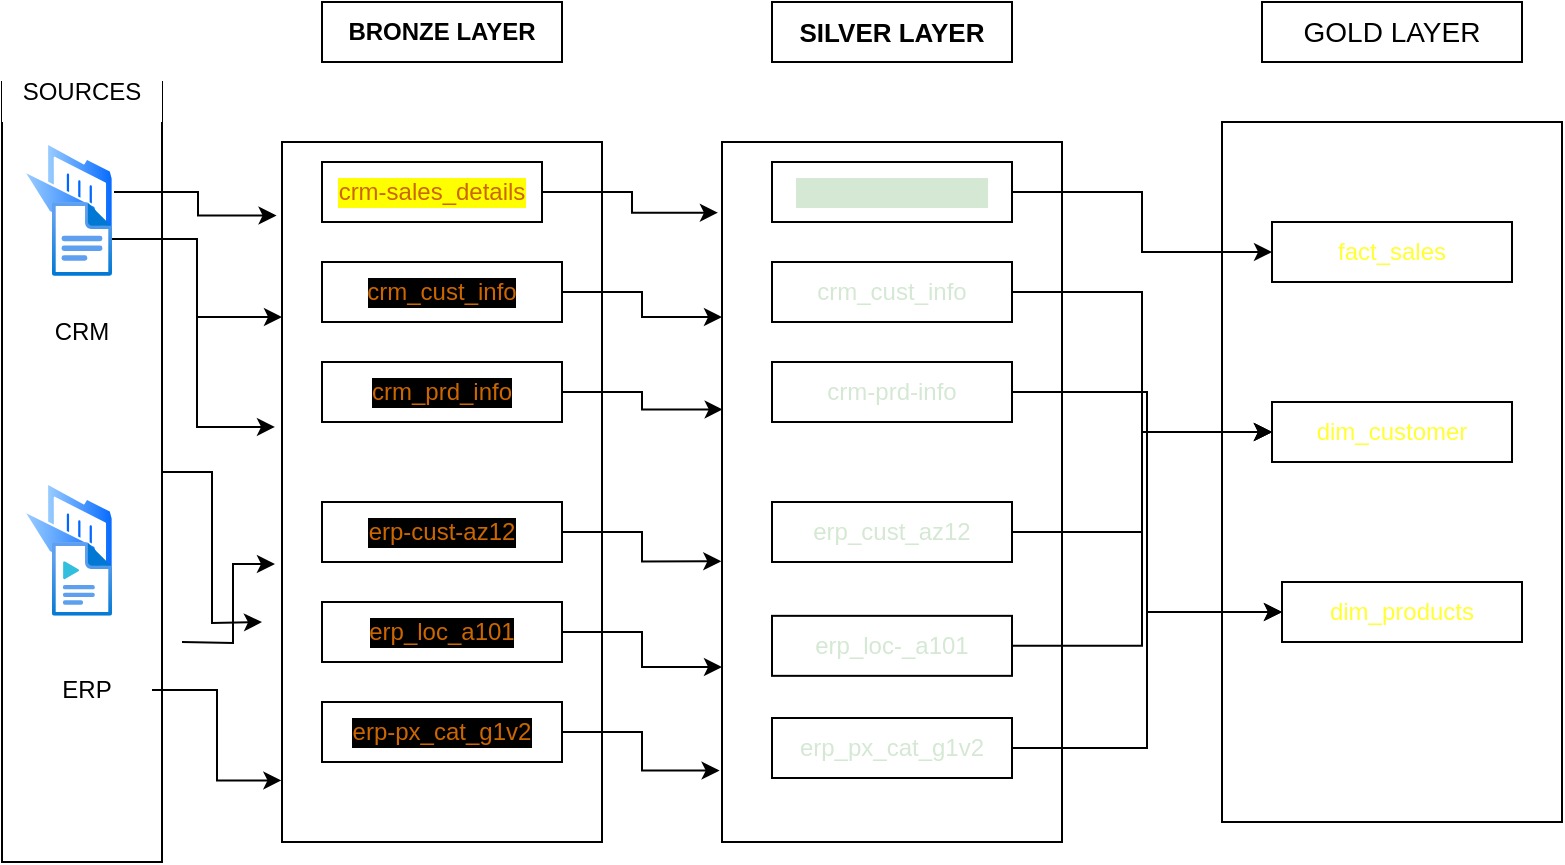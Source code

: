 <mxfile version="28.0.6">
  <diagram name="Page-1" id="mw876nwdnxL72-RjGhas">
    <mxGraphModel dx="1042" dy="626" grid="1" gridSize="10" guides="1" tooltips="1" connect="1" arrows="1" fold="1" page="1" pageScale="1" pageWidth="850" pageHeight="1100" math="0" shadow="0">
      <root>
        <mxCell id="0" />
        <mxCell id="1" parent="0" />
        <mxCell id="MjynvEGrSxAGxLODNPPC-20" style="edgeStyle=orthogonalEdgeStyle;rounded=0;orthogonalLoop=1;jettySize=auto;html=1;" parent="1" source="MjynvEGrSxAGxLODNPPC-1" edge="1">
          <mxGeometry relative="1" as="geometry">
            <mxPoint x="170" y="390" as="targetPoint" />
          </mxGeometry>
        </mxCell>
        <mxCell id="MjynvEGrSxAGxLODNPPC-1" value="" style="rounded=0;whiteSpace=wrap;html=1;fillColor=none;" parent="1" vertex="1">
          <mxGeometry x="40" y="120" width="80" height="390" as="geometry" />
        </mxCell>
        <mxCell id="MjynvEGrSxAGxLODNPPC-2" value="SOURCES" style="rounded=0;whiteSpace=wrap;html=1;strokeColor=none;" parent="1" vertex="1">
          <mxGeometry x="40" y="110" width="80" height="30" as="geometry" />
        </mxCell>
        <mxCell id="MjynvEGrSxAGxLODNPPC-3" value="" style="image;aspect=fixed;perimeter=ellipsePerimeter;html=1;align=center;shadow=0;dashed=0;spacingTop=3;image=img/lib/active_directory/folder_open.svg;" parent="1" vertex="1">
          <mxGeometry x="50" y="150" width="46" height="50" as="geometry" />
        </mxCell>
        <mxCell id="MjynvEGrSxAGxLODNPPC-4" value="" style="image;aspect=fixed;perimeter=ellipsePerimeter;html=1;align=center;shadow=0;dashed=0;spacingTop=3;image=img/lib/active_directory/folder_open.svg;" parent="1" vertex="1">
          <mxGeometry x="50" y="320" width="46" height="50" as="geometry" />
        </mxCell>
        <mxCell id="MjynvEGrSxAGxLODNPPC-29" style="edgeStyle=orthogonalEdgeStyle;rounded=0;orthogonalLoop=1;jettySize=auto;html=1;entryX=0;entryY=0.25;entryDx=0;entryDy=0;" parent="1" source="MjynvEGrSxAGxLODNPPC-5" target="MjynvEGrSxAGxLODNPPC-9" edge="1">
          <mxGeometry relative="1" as="geometry" />
        </mxCell>
        <mxCell id="MjynvEGrSxAGxLODNPPC-5" value="" style="image;aspect=fixed;html=1;points=[];align=center;fontSize=12;image=img/lib/azure2/general/File.svg;" parent="1" vertex="1">
          <mxGeometry x="65" y="180" width="30" height="36.96" as="geometry" />
        </mxCell>
        <mxCell id="MjynvEGrSxAGxLODNPPC-6" value="" style="image;aspect=fixed;html=1;points=[];align=center;fontSize=12;image=img/lib/azure2/general/Media_File.svg;" parent="1" vertex="1">
          <mxGeometry x="65" y="350" width="30" height="36.92" as="geometry" />
        </mxCell>
        <mxCell id="MjynvEGrSxAGxLODNPPC-7" value="CRM" style="rounded=0;whiteSpace=wrap;html=1;strokeColor=none;" parent="1" vertex="1">
          <mxGeometry x="50" y="230" width="60" height="30" as="geometry" />
        </mxCell>
        <mxCell id="MjynvEGrSxAGxLODNPPC-8" value="ERP" style="rounded=0;whiteSpace=wrap;html=1;strokeColor=none;" parent="1" vertex="1">
          <mxGeometry x="50" y="410" width="65" height="28" as="geometry" />
        </mxCell>
        <mxCell id="MjynvEGrSxAGxLODNPPC-9" value="" style="rounded=0;whiteSpace=wrap;html=1;fillColor=none;" parent="1" vertex="1">
          <mxGeometry x="180" y="150" width="160" height="350" as="geometry" />
        </mxCell>
        <mxCell id="MjynvEGrSxAGxLODNPPC-10" value="BRONZE LAYER" style="rounded=0;whiteSpace=wrap;html=1;fontStyle=1;labelBackgroundColor=default;" parent="1" vertex="1">
          <mxGeometry x="200" y="80" width="120" height="30" as="geometry" />
        </mxCell>
        <mxCell id="MjynvEGrSxAGxLODNPPC-11" value="crm-sales_details" style="rounded=0;whiteSpace=wrap;html=1;labelBackgroundColor=light-dark(#FFFF00,#000000);fontColor=#CC6600;" parent="1" vertex="1">
          <mxGeometry x="200" y="160" width="110" height="30" as="geometry" />
        </mxCell>
        <mxCell id="MjynvEGrSxAGxLODNPPC-12" value="crm_prd_info" style="rounded=0;whiteSpace=wrap;html=1;labelBackgroundColor=#000000;fontColor=#CC6600;" parent="1" vertex="1">
          <mxGeometry x="200" y="260" width="120" height="30" as="geometry" />
        </mxCell>
        <mxCell id="MjynvEGrSxAGxLODNPPC-13" value="erp-cust-az12" style="rounded=0;whiteSpace=wrap;html=1;labelBackgroundColor=#000000;fontColor=#CC6600;" parent="1" vertex="1">
          <mxGeometry x="200" y="330" width="120" height="30" as="geometry" />
        </mxCell>
        <mxCell id="qcE2GgIzWCezorJbyWHN-32" style="edgeStyle=orthogonalEdgeStyle;rounded=0;orthogonalLoop=1;jettySize=auto;html=1;entryX=0;entryY=0.25;entryDx=0;entryDy=0;" parent="1" source="MjynvEGrSxAGxLODNPPC-14" target="qcE2GgIzWCezorJbyWHN-23" edge="1">
          <mxGeometry relative="1" as="geometry" />
        </mxCell>
        <mxCell id="MjynvEGrSxAGxLODNPPC-14" value="crm_cust_info" style="rounded=0;whiteSpace=wrap;html=1;labelBackgroundColor=#000000;fontColor=#CC6600;" parent="1" vertex="1">
          <mxGeometry x="200" y="210" width="120" height="30" as="geometry" />
        </mxCell>
        <mxCell id="MjynvEGrSxAGxLODNPPC-16" value="erp-px_cat_g1v2" style="rounded=0;whiteSpace=wrap;html=1;labelBackgroundColor=#000000;fontColor=#CC6600;" parent="1" vertex="1">
          <mxGeometry x="200" y="430" width="120" height="30" as="geometry" />
        </mxCell>
        <mxCell id="qcE2GgIzWCezorJbyWHN-35" style="edgeStyle=orthogonalEdgeStyle;rounded=0;orthogonalLoop=1;jettySize=auto;html=1;entryX=0;entryY=0.75;entryDx=0;entryDy=0;" parent="1" source="MjynvEGrSxAGxLODNPPC-17" target="qcE2GgIzWCezorJbyWHN-23" edge="1">
          <mxGeometry relative="1" as="geometry" />
        </mxCell>
        <mxCell id="MjynvEGrSxAGxLODNPPC-17" value="erp_loc_a101" style="rounded=0;whiteSpace=wrap;html=1;labelBackgroundColor=#000000;fontColor=#CC6600;" parent="1" vertex="1">
          <mxGeometry x="200" y="380" width="120" height="30" as="geometry" />
        </mxCell>
        <mxCell id="MjynvEGrSxAGxLODNPPC-19" style="edgeStyle=orthogonalEdgeStyle;rounded=0;orthogonalLoop=1;jettySize=auto;html=1;entryX=-0.022;entryY=0.603;entryDx=0;entryDy=0;entryPerimeter=0;" parent="1" target="MjynvEGrSxAGxLODNPPC-9" edge="1">
          <mxGeometry relative="1" as="geometry">
            <mxPoint x="130" y="400" as="sourcePoint" />
          </mxGeometry>
        </mxCell>
        <mxCell id="MjynvEGrSxAGxLODNPPC-22" style="edgeStyle=orthogonalEdgeStyle;rounded=0;orthogonalLoop=1;jettySize=auto;html=1;entryX=-0.002;entryY=0.912;entryDx=0;entryDy=0;entryPerimeter=0;" parent="1" source="MjynvEGrSxAGxLODNPPC-8" target="MjynvEGrSxAGxLODNPPC-9" edge="1">
          <mxGeometry relative="1" as="geometry" />
        </mxCell>
        <mxCell id="MjynvEGrSxAGxLODNPPC-28" style="edgeStyle=orthogonalEdgeStyle;rounded=0;orthogonalLoop=1;jettySize=auto;html=1;entryX=-0.017;entryY=0.105;entryDx=0;entryDy=0;entryPerimeter=0;" parent="1" source="MjynvEGrSxAGxLODNPPC-3" target="MjynvEGrSxAGxLODNPPC-9" edge="1">
          <mxGeometry relative="1" as="geometry" />
        </mxCell>
        <mxCell id="MjynvEGrSxAGxLODNPPC-30" style="edgeStyle=orthogonalEdgeStyle;rounded=0;orthogonalLoop=1;jettySize=auto;html=1;entryX=-0.022;entryY=0.407;entryDx=0;entryDy=0;entryPerimeter=0;" parent="1" source="MjynvEGrSxAGxLODNPPC-5" target="MjynvEGrSxAGxLODNPPC-9" edge="1">
          <mxGeometry relative="1" as="geometry" />
        </mxCell>
        <mxCell id="qcE2GgIzWCezorJbyWHN-23" value="" style="rounded=0;whiteSpace=wrap;html=1;fillColor=none;" parent="1" vertex="1">
          <mxGeometry x="400" y="150" width="170" height="350" as="geometry" />
        </mxCell>
        <mxCell id="qcE2GgIzWCezorJbyWHN-24" value="SILVER LAYER" style="rounded=0;whiteSpace=wrap;html=1;fillColor=none;fontSize=13;fontStyle=1" parent="1" vertex="1">
          <mxGeometry x="425" y="80" width="120" height="30" as="geometry" />
        </mxCell>
        <mxCell id="fQHPbZVxMwXqehMwAvLE-11" style="edgeStyle=orthogonalEdgeStyle;rounded=0;orthogonalLoop=1;jettySize=auto;html=1;entryX=0;entryY=0.5;entryDx=0;entryDy=0;" edge="1" parent="1" source="qcE2GgIzWCezorJbyWHN-25" target="fQHPbZVxMwXqehMwAvLE-4">
          <mxGeometry relative="1" as="geometry" />
        </mxCell>
        <mxCell id="qcE2GgIzWCezorJbyWHN-25" value="&lt;span style=&quot;background-color: light-dark(rgb(213, 232, 212), rgb(0, 0, 0));&quot;&gt;crm_sales_details&lt;/span&gt;" style="rounded=0;whiteSpace=wrap;html=1;labelBackgroundColor=#D5E8D4;fontColor=#D5E8D4;" parent="1" vertex="1">
          <mxGeometry x="425" y="160" width="120" height="30" as="geometry" />
        </mxCell>
        <mxCell id="fQHPbZVxMwXqehMwAvLE-12" style="edgeStyle=orthogonalEdgeStyle;rounded=0;orthogonalLoop=1;jettySize=auto;html=1;entryX=0;entryY=0.5;entryDx=0;entryDy=0;" edge="1" parent="1" source="qcE2GgIzWCezorJbyWHN-26" target="fQHPbZVxMwXqehMwAvLE-5">
          <mxGeometry relative="1" as="geometry" />
        </mxCell>
        <mxCell id="qcE2GgIzWCezorJbyWHN-26" value="crm_cust_info" style="rounded=0;whiteSpace=wrap;html=1;fontColor=#D5E8D4;" parent="1" vertex="1">
          <mxGeometry x="425" y="210" width="120" height="30" as="geometry" />
        </mxCell>
        <mxCell id="fQHPbZVxMwXqehMwAvLE-16" style="edgeStyle=orthogonalEdgeStyle;rounded=0;orthogonalLoop=1;jettySize=auto;html=1;entryX=0;entryY=0.5;entryDx=0;entryDy=0;" edge="1" parent="1" source="qcE2GgIzWCezorJbyWHN-27" target="fQHPbZVxMwXqehMwAvLE-6">
          <mxGeometry relative="1" as="geometry" />
        </mxCell>
        <mxCell id="qcE2GgIzWCezorJbyWHN-27" value="crm-prd-info" style="rounded=0;whiteSpace=wrap;html=1;fontColor=#D5E8D4;" parent="1" vertex="1">
          <mxGeometry x="425" y="260" width="120" height="30" as="geometry" />
        </mxCell>
        <mxCell id="fQHPbZVxMwXqehMwAvLE-14" style="edgeStyle=orthogonalEdgeStyle;rounded=0;orthogonalLoop=1;jettySize=auto;html=1;entryX=0;entryY=0.5;entryDx=0;entryDy=0;" edge="1" parent="1" source="qcE2GgIzWCezorJbyWHN-28" target="fQHPbZVxMwXqehMwAvLE-5">
          <mxGeometry relative="1" as="geometry" />
        </mxCell>
        <mxCell id="qcE2GgIzWCezorJbyWHN-28" value="erp_cust_az12" style="rounded=0;whiteSpace=wrap;html=1;fontColor=#D5E8D4;" parent="1" vertex="1">
          <mxGeometry x="425" y="330" width="120" height="30" as="geometry" />
        </mxCell>
        <mxCell id="fQHPbZVxMwXqehMwAvLE-15" style="edgeStyle=orthogonalEdgeStyle;rounded=0;orthogonalLoop=1;jettySize=auto;html=1;entryX=0;entryY=0.5;entryDx=0;entryDy=0;" edge="1" parent="1" source="qcE2GgIzWCezorJbyWHN-29" target="fQHPbZVxMwXqehMwAvLE-5">
          <mxGeometry relative="1" as="geometry" />
        </mxCell>
        <mxCell id="qcE2GgIzWCezorJbyWHN-29" value="erp_loc-_a101" style="rounded=0;whiteSpace=wrap;html=1;fontColor=#D5E8D4;" parent="1" vertex="1">
          <mxGeometry x="425" y="386.92" width="120" height="30" as="geometry" />
        </mxCell>
        <mxCell id="fQHPbZVxMwXqehMwAvLE-17" style="edgeStyle=orthogonalEdgeStyle;rounded=0;orthogonalLoop=1;jettySize=auto;html=1;entryX=0;entryY=0.5;entryDx=0;entryDy=0;" edge="1" parent="1" source="qcE2GgIzWCezorJbyWHN-30" target="fQHPbZVxMwXqehMwAvLE-6">
          <mxGeometry relative="1" as="geometry" />
        </mxCell>
        <mxCell id="qcE2GgIzWCezorJbyWHN-30" value="erp_px_cat_g1v2" style="rounded=0;whiteSpace=wrap;html=1;fontColor=#D5E8D4;" parent="1" vertex="1">
          <mxGeometry x="425" y="438" width="120" height="30" as="geometry" />
        </mxCell>
        <mxCell id="qcE2GgIzWCezorJbyWHN-31" style="edgeStyle=orthogonalEdgeStyle;rounded=0;orthogonalLoop=1;jettySize=auto;html=1;entryX=-0.012;entryY=0.101;entryDx=0;entryDy=0;entryPerimeter=0;" parent="1" source="MjynvEGrSxAGxLODNPPC-11" target="qcE2GgIzWCezorJbyWHN-23" edge="1">
          <mxGeometry relative="1" as="geometry" />
        </mxCell>
        <mxCell id="qcE2GgIzWCezorJbyWHN-33" style="edgeStyle=orthogonalEdgeStyle;rounded=0;orthogonalLoop=1;jettySize=auto;html=1;entryX=0.002;entryY=0.382;entryDx=0;entryDy=0;entryPerimeter=0;" parent="1" source="MjynvEGrSxAGxLODNPPC-12" target="qcE2GgIzWCezorJbyWHN-23" edge="1">
          <mxGeometry relative="1" as="geometry" />
        </mxCell>
        <mxCell id="qcE2GgIzWCezorJbyWHN-34" style="edgeStyle=orthogonalEdgeStyle;rounded=0;orthogonalLoop=1;jettySize=auto;html=1;entryX=-0.002;entryY=0.599;entryDx=0;entryDy=0;entryPerimeter=0;" parent="1" source="MjynvEGrSxAGxLODNPPC-13" target="qcE2GgIzWCezorJbyWHN-23" edge="1">
          <mxGeometry relative="1" as="geometry" />
        </mxCell>
        <mxCell id="qcE2GgIzWCezorJbyWHN-36" style="edgeStyle=orthogonalEdgeStyle;rounded=0;orthogonalLoop=1;jettySize=auto;html=1;entryX=-0.007;entryY=0.898;entryDx=0;entryDy=0;entryPerimeter=0;" parent="1" source="MjynvEGrSxAGxLODNPPC-16" target="qcE2GgIzWCezorJbyWHN-23" edge="1">
          <mxGeometry relative="1" as="geometry" />
        </mxCell>
        <mxCell id="fQHPbZVxMwXqehMwAvLE-2" value="&lt;span style=&quot;&quot;&gt;GOLD LAYER&lt;/span&gt;" style="rounded=0;whiteSpace=wrap;html=1;fontStyle=0;fontSize=14;" vertex="1" parent="1">
          <mxGeometry x="670" y="80" width="130" height="30" as="geometry" />
        </mxCell>
        <mxCell id="fQHPbZVxMwXqehMwAvLE-3" value="" style="rounded=0;whiteSpace=wrap;html=1;fillColor=none;" vertex="1" parent="1">
          <mxGeometry x="650" y="140" width="170" height="350" as="geometry" />
        </mxCell>
        <mxCell id="fQHPbZVxMwXqehMwAvLE-4" value="fact_sales" style="rounded=0;whiteSpace=wrap;html=1;fontColor=#FFFF33;" vertex="1" parent="1">
          <mxGeometry x="675" y="190" width="120" height="30" as="geometry" />
        </mxCell>
        <mxCell id="fQHPbZVxMwXqehMwAvLE-5" value="dim_customer" style="rounded=0;whiteSpace=wrap;html=1;fontColor=#FFFF33;" vertex="1" parent="1">
          <mxGeometry x="675" y="280" width="120" height="30" as="geometry" />
        </mxCell>
        <mxCell id="fQHPbZVxMwXqehMwAvLE-6" value="dim_products" style="rounded=0;whiteSpace=wrap;html=1;fontColor=#FFFF33;" vertex="1" parent="1">
          <mxGeometry x="680" y="370" width="120" height="30" as="geometry" />
        </mxCell>
      </root>
    </mxGraphModel>
  </diagram>
</mxfile>
